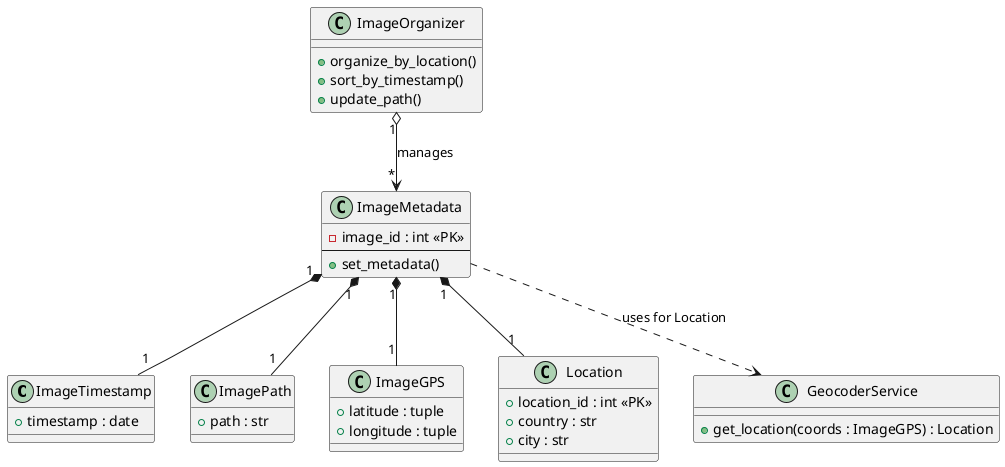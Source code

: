 @startuml Image-Sorter_Final_Model

' --- ENTITY CLASSES (Data) ---

class ImageTimestamp {
  +timestamp : date
}

class ImagePath {
  +path : str
}

class ImageGPS {
  +latitude : tuple
  +longitude : tuple
}

class Location {
  +location_id : int <<PK>>
  +country : str
  +city : str
}

class ImageMetadata {
  -image_id : int <<PK>>
  --
  +set_metadata()
}

' --- SERVICE CLASSES (Logic) ---

class GeocoderService {
  +get_location(coords : ImageGPS) : Location
}

class ImageOrganizer {
  +organize_by_location()
  +sort_by_timestamp()
  +update_path()
}

' --- RELATIONSHIPS ---

' Composition: ImageMetadata owns the essential, dependent data.
ImageMetadata "1" *-- "1" ImageTimestamp
ImageMetadata "1" *-- "1" ImagePath
ImageMetadata "1" *-- "1" ImageGPS
ImageMetadata "1" *-- "1" Location

' Dependency CORRECTION: ImageMetadata's logic requires the Geocoder service.
' The Location entity is passive and should not call the service.
ImageMetadata ..> GeocoderService : uses for Location

' Aggregation: The organizer manages a collection of metadata objects.
ImageOrganizer "1" o--> "*" ImageMetadata : manages

@enduml
